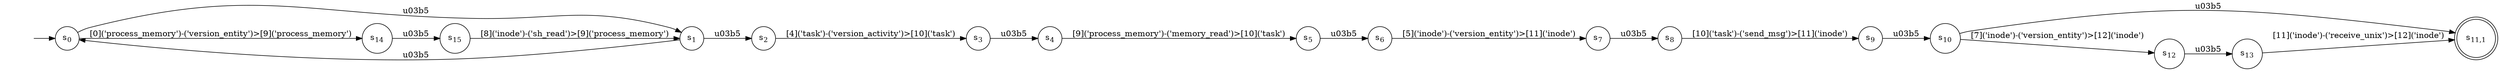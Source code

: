 digraph NFA {
    rankdir = LR;
    I [style = invis];
    I -> S0;
    S0 [label = <s<sub>0</sub>>, shape = circle];
    S1 [label = <s<sub>1</sub>>, shape = circle];
    S1 -> S0 [label = "\u03b5"];
    S2 [label = <s<sub>2</sub>>, shape = circle];
    S3 [label = <s<sub>3</sub>>, shape = circle];
    S4 [label = <s<sub>4</sub>>, shape = circle];
    S5 [label = <s<sub>5</sub>>, shape = circle];
    S6 [label = <s<sub>6</sub>>, shape = circle];
    S7 [label = <s<sub>7</sub>>, shape = circle];
    S8 [label = <s<sub>8</sub>>, shape = circle];
    S9 [label = <s<sub>9</sub>>, shape = circle];
    S10 [label = <s<sub>10</sub>>, shape = circle];
    S11 [label = <s<sub>11,1</sub>>, shape = circle, peripheries = 2];
    S10 -> S11 [label = "\u03b5"];
    S12 [label = <s<sub>12</sub>>, shape = circle];
    S13 [label = <s<sub>13</sub>>, shape = circle];
    S13 -> S11 [label = "[11]('inode')-('receive_unix')>[12]('inode')"];
    S12 -> S13 [label = "\u03b5"];
    S10 -> S12 [label = "[7]('inode')-('version_entity')>[12]('inode')"];
    S9 -> S10 [label = "\u03b5"];
    S8 -> S9 [label = "[10]('task')-('send_msg')>[11]('inode')"];
    S7 -> S8 [label = "\u03b5"];
    S6 -> S7 [label = "[5]('inode')-('version_entity')>[11]('inode')"];
    S5 -> S6 [label = "\u03b5"];
    S4 -> S5 [label = "[9]('process_memory')-('memory_read')>[10]('task')"];
    S3 -> S4 [label = "\u03b5"];
    S2 -> S3 [label = "[4]('task')-('version_activity')>[10]('task')"];
    S1 -> S2 [label = "\u03b5"];
    S0 -> S1 [label = "\u03b5"];
    S14 [label = <s<sub>14</sub>>, shape = circle];
    S15 [label = <s<sub>15</sub>>, shape = circle];
    S15 -> S1 [label = "[8]('inode')-('sh_read')>[9]('process_memory')"];
    S14 -> S15 [label = "\u03b5"];
    S0 -> S14 [label = "[0]('process_memory')-('version_entity')>[9]('process_memory')"];
}
